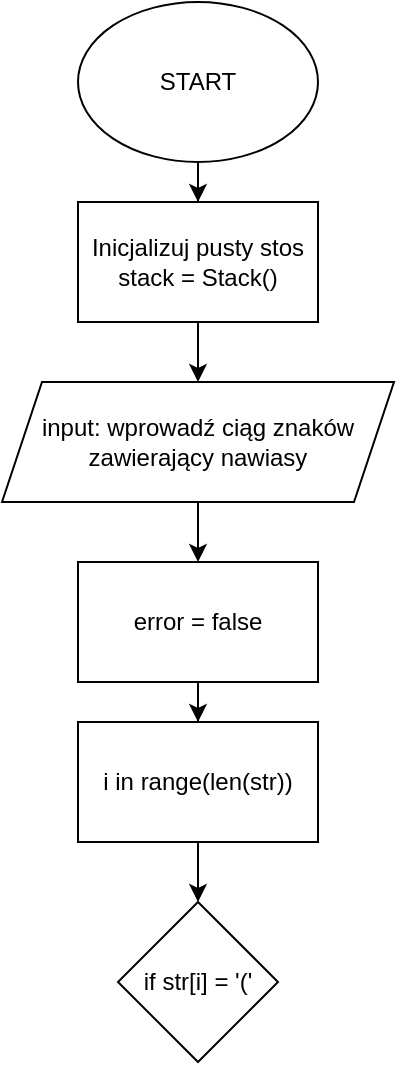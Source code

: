 <mxfile version="21.3.7" type="github">
  <diagram name="Poprawność nawiasów" id="g024DsKpXOCPcxwgcf_j">
    <mxGraphModel dx="1434" dy="796" grid="1" gridSize="10" guides="1" tooltips="1" connect="1" arrows="1" fold="1" page="1" pageScale="1" pageWidth="827" pageHeight="1169" math="0" shadow="0">
      <root>
        <mxCell id="0" />
        <mxCell id="1" parent="0" />
        <mxCell id="ThZ5cBKQppWVgxTA8i1g-7" style="edgeStyle=orthogonalEdgeStyle;rounded=0;orthogonalLoop=1;jettySize=auto;html=1;entryX=0.5;entryY=0;entryDx=0;entryDy=0;" parent="1" source="ThZ5cBKQppWVgxTA8i1g-1" target="ThZ5cBKQppWVgxTA8i1g-4" edge="1">
          <mxGeometry relative="1" as="geometry" />
        </mxCell>
        <mxCell id="ThZ5cBKQppWVgxTA8i1g-1" value="START" style="ellipse;whiteSpace=wrap;html=1;" parent="1" vertex="1">
          <mxGeometry x="354" y="30" width="120" height="80" as="geometry" />
        </mxCell>
        <mxCell id="ThZ5cBKQppWVgxTA8i1g-9" style="edgeStyle=orthogonalEdgeStyle;rounded=0;orthogonalLoop=1;jettySize=auto;html=1;entryX=0.5;entryY=0;entryDx=0;entryDy=0;" parent="1" source="ThZ5cBKQppWVgxTA8i1g-3" target="ThZ5cBKQppWVgxTA8i1g-6" edge="1">
          <mxGeometry relative="1" as="geometry" />
        </mxCell>
        <mxCell id="ThZ5cBKQppWVgxTA8i1g-3" value="input: wprowadź ciąg znaków zawierający nawiasy" style="shape=parallelogram;perimeter=parallelogramPerimeter;whiteSpace=wrap;html=1;fixedSize=1;" parent="1" vertex="1">
          <mxGeometry x="316" y="220" width="196" height="60" as="geometry" />
        </mxCell>
        <mxCell id="ThZ5cBKQppWVgxTA8i1g-8" style="edgeStyle=orthogonalEdgeStyle;rounded=0;orthogonalLoop=1;jettySize=auto;html=1;entryX=0.5;entryY=0;entryDx=0;entryDy=0;" parent="1" source="ThZ5cBKQppWVgxTA8i1g-4" target="ThZ5cBKQppWVgxTA8i1g-3" edge="1">
          <mxGeometry relative="1" as="geometry" />
        </mxCell>
        <mxCell id="ThZ5cBKQppWVgxTA8i1g-4" value="Inicjalizuj pusty stos&lt;br&gt;stack = Stack()" style="rounded=0;whiteSpace=wrap;html=1;" parent="1" vertex="1">
          <mxGeometry x="354" y="130" width="120" height="60" as="geometry" />
        </mxCell>
        <mxCell id="ThZ5cBKQppWVgxTA8i1g-11" style="edgeStyle=orthogonalEdgeStyle;rounded=0;orthogonalLoop=1;jettySize=auto;html=1;entryX=0.5;entryY=0;entryDx=0;entryDy=0;" parent="1" source="ThZ5cBKQppWVgxTA8i1g-6" target="ThZ5cBKQppWVgxTA8i1g-10" edge="1">
          <mxGeometry relative="1" as="geometry" />
        </mxCell>
        <mxCell id="ThZ5cBKQppWVgxTA8i1g-6" value="error = false" style="rounded=0;whiteSpace=wrap;html=1;" parent="1" vertex="1">
          <mxGeometry x="354" y="310" width="120" height="60" as="geometry" />
        </mxCell>
        <mxCell id="ThZ5cBKQppWVgxTA8i1g-13" style="edgeStyle=orthogonalEdgeStyle;rounded=0;orthogonalLoop=1;jettySize=auto;html=1;entryX=0.5;entryY=0;entryDx=0;entryDy=0;" parent="1" source="ThZ5cBKQppWVgxTA8i1g-10" target="ThZ5cBKQppWVgxTA8i1g-12" edge="1">
          <mxGeometry relative="1" as="geometry" />
        </mxCell>
        <mxCell id="ThZ5cBKQppWVgxTA8i1g-10" value="i in range(len(str))" style="rounded=0;whiteSpace=wrap;html=1;" parent="1" vertex="1">
          <mxGeometry x="354" y="390" width="120" height="60" as="geometry" />
        </mxCell>
        <mxCell id="ThZ5cBKQppWVgxTA8i1g-12" value="if str[i] = &#39;(&#39;" style="rhombus;whiteSpace=wrap;html=1;" parent="1" vertex="1">
          <mxGeometry x="374" y="480" width="80" height="80" as="geometry" />
        </mxCell>
      </root>
    </mxGraphModel>
  </diagram>
</mxfile>
